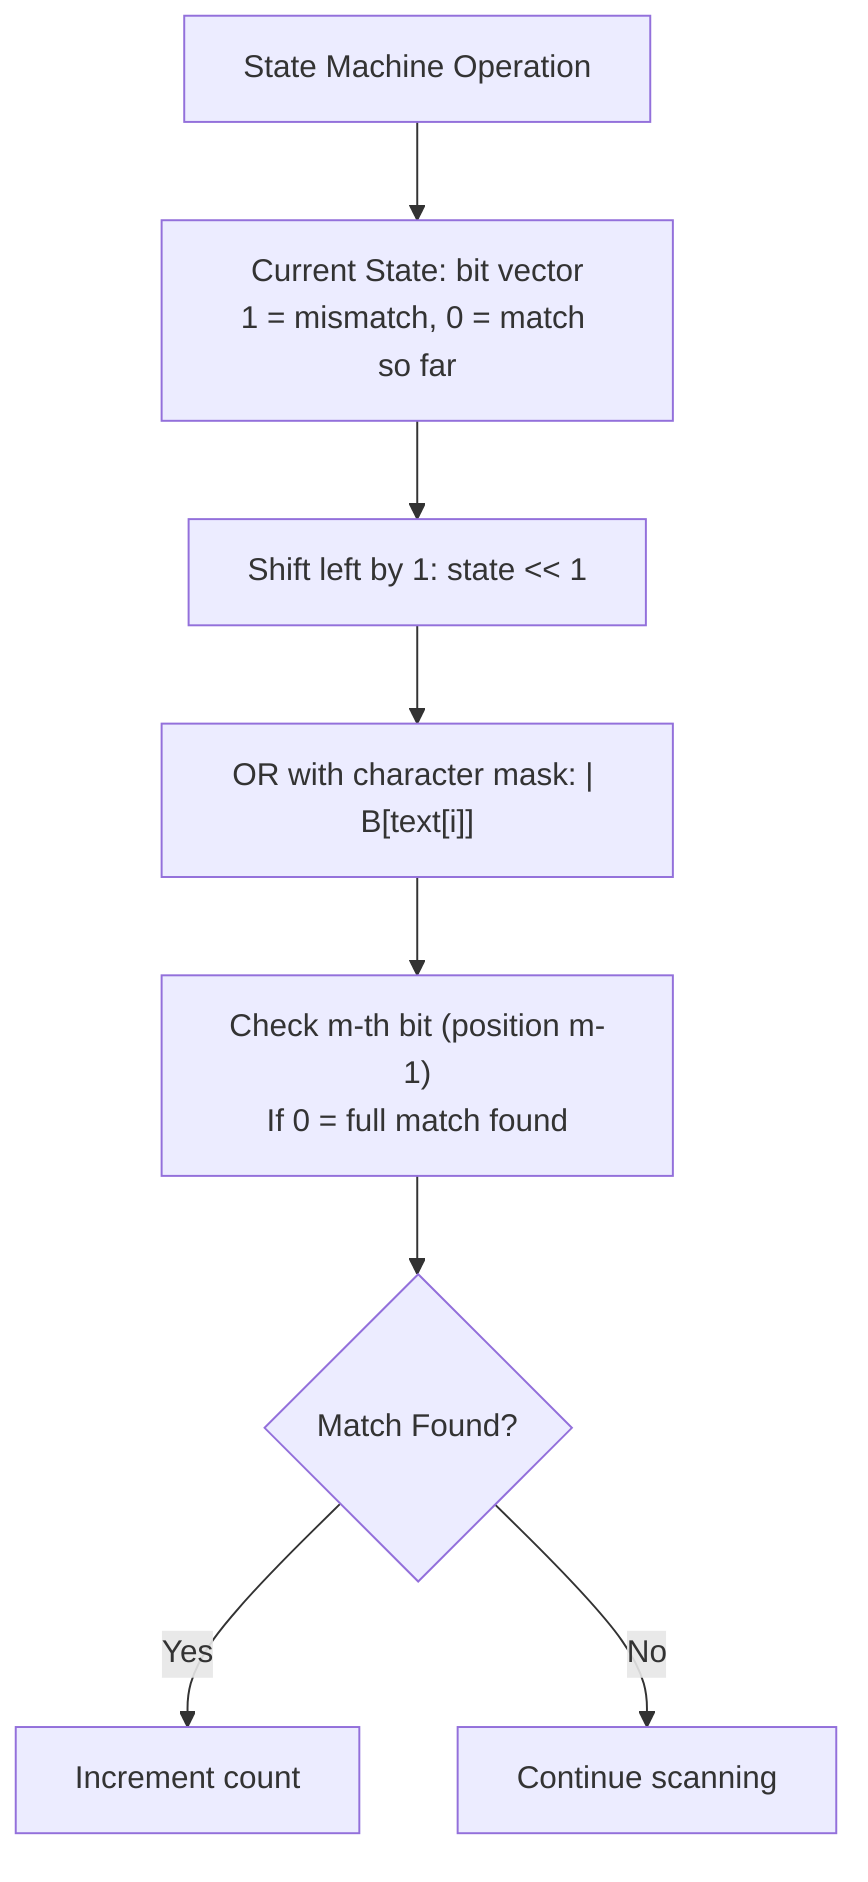 flowchart TD
    A[State Machine Operation] --> B["Current State: bit vector<br>1 = mismatch, 0 = match so far"]
    B --> C["Shift left by 1: state << 1"]
    C --> D["OR with character mask: | B[text[i]]"]
    D --> E["Check m-th bit (position m-1)<br>If 0 = full match found"]
    E --> F{Match Found?}
    F -->|Yes| G[Increment count]
    F -->|No| H[Continue scanning]